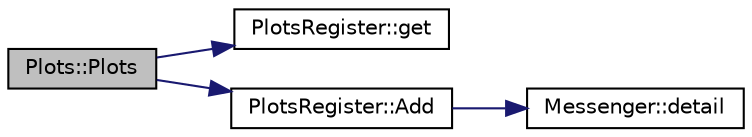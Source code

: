 digraph "Plots::Plots"
{
  edge [fontname="Helvetica",fontsize="10",labelfontname="Helvetica",labelfontsize="10"];
  node [fontname="Helvetica",fontsize="10",shape=record];
  rankdir="LR";
  Node1 [label="Plots::Plots",height=0.2,width=0.4,color="black", fillcolor="grey75", style="filled", fontcolor="black"];
  Node1 -> Node2 [color="midnightblue",fontsize="10",style="solid",fontname="Helvetica"];
  Node2 [label="PlotsRegister::get",height=0.2,width=0.4,color="black", fillcolor="white", style="filled",URL="$d7/d6e/class_plots_register.html#ad9cc8a67f9bd063af6e524f6b7c6b62b"];
  Node1 -> Node3 [color="midnightblue",fontsize="10",style="solid",fontname="Helvetica"];
  Node3 [label="PlotsRegister::Add",height=0.2,width=0.4,color="black", fillcolor="white", style="filled",URL="$d7/d6e/class_plots_register.html#aadca1638e9299073c4d77f9a7e182a7f"];
  Node3 -> Node4 [color="midnightblue",fontsize="10",style="solid",fontname="Helvetica"];
  Node4 [label="Messenger::detail",height=0.2,width=0.4,color="black", fillcolor="white", style="filled",URL="$d6/dc9/class_messenger.html#a24d0db0aece5830b3de62310f5753be8"];
}
